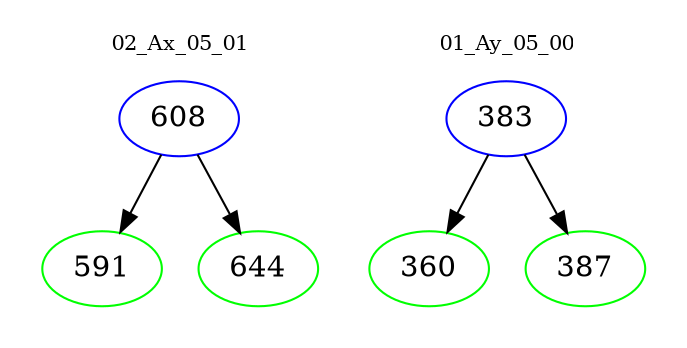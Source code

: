 digraph{
subgraph cluster_0 {
color = white
label = "02_Ax_05_01";
fontsize=10;
T0_608 [label="608", color="blue"]
T0_608 -> T0_591 [color="black"]
T0_591 [label="591", color="green"]
T0_608 -> T0_644 [color="black"]
T0_644 [label="644", color="green"]
}
subgraph cluster_1 {
color = white
label = "01_Ay_05_00";
fontsize=10;
T1_383 [label="383", color="blue"]
T1_383 -> T1_360 [color="black"]
T1_360 [label="360", color="green"]
T1_383 -> T1_387 [color="black"]
T1_387 [label="387", color="green"]
}
}
